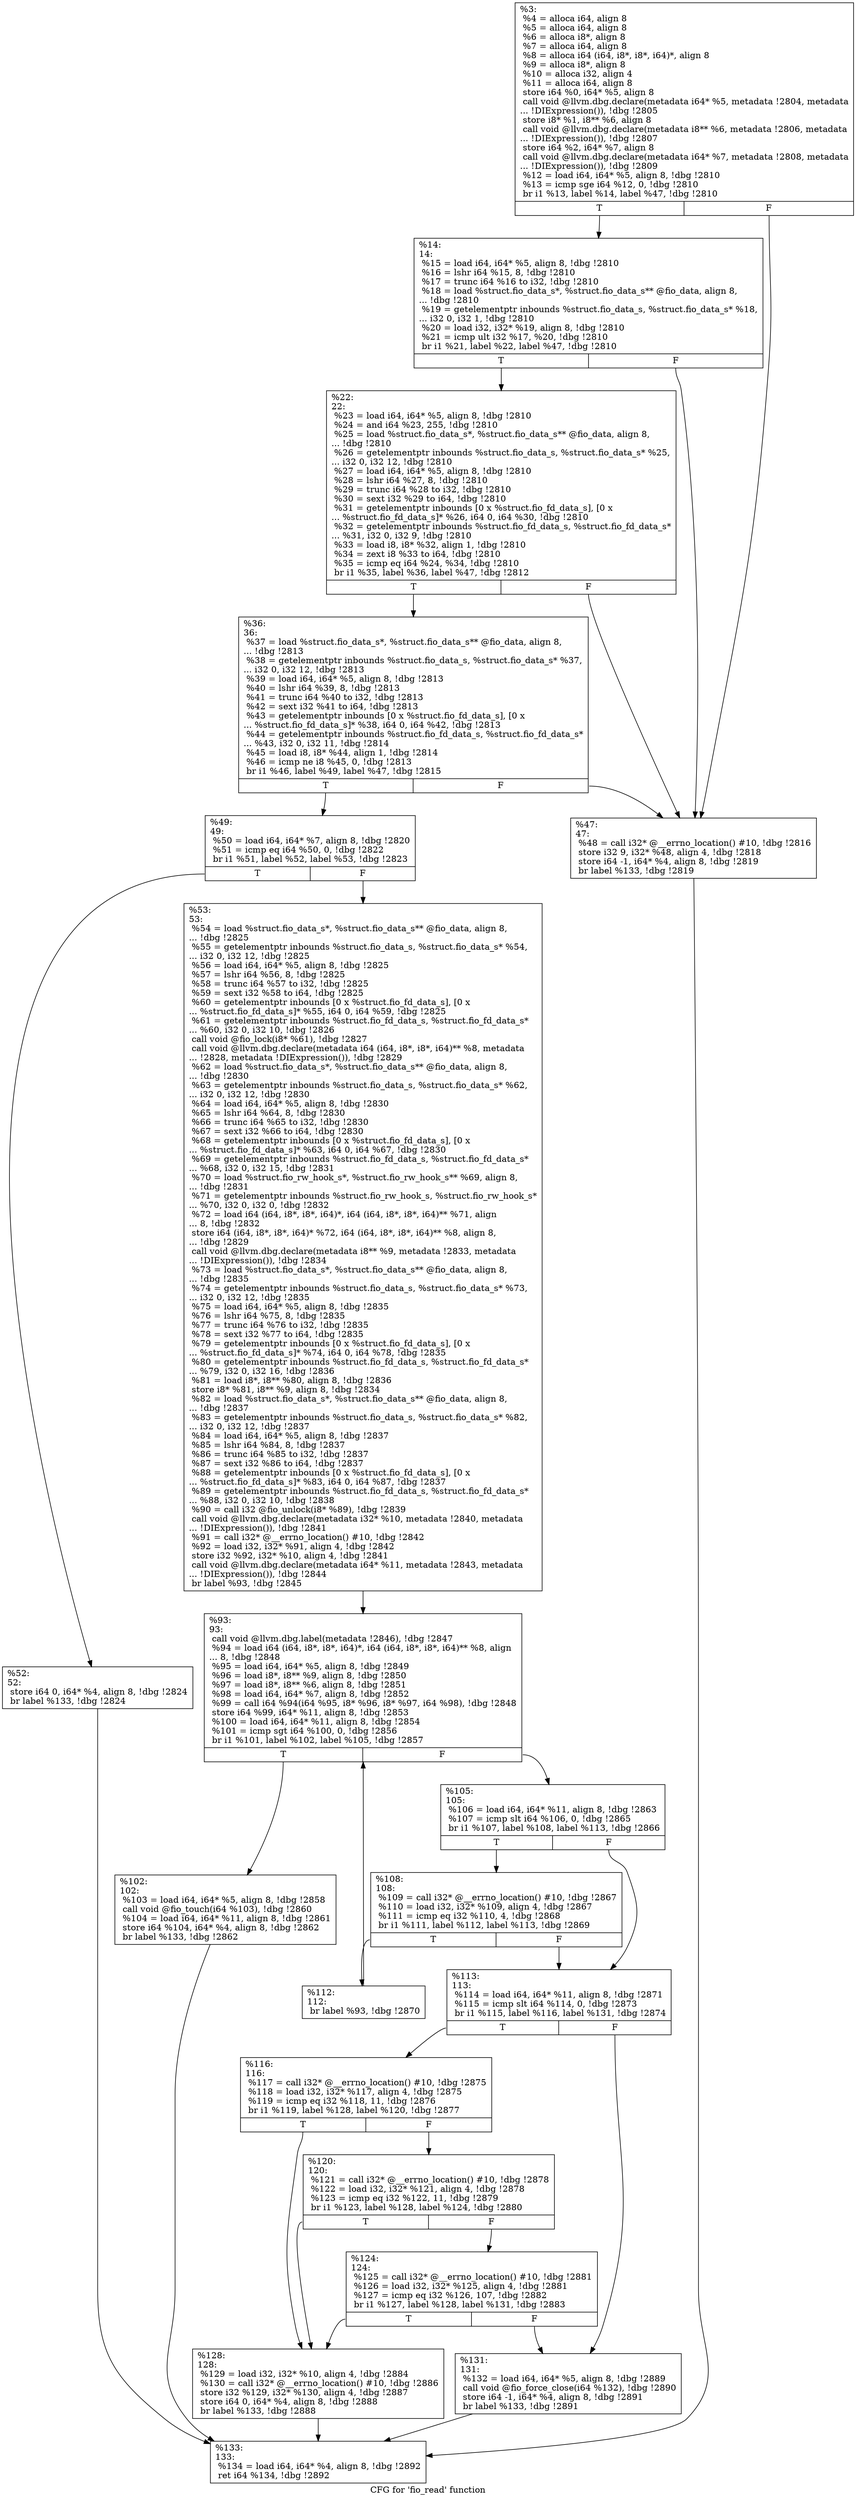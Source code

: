 digraph "CFG for 'fio_read' function" {
	label="CFG for 'fio_read' function";

	Node0x5568515d24e0 [shape=record,label="{%3:\l  %4 = alloca i64, align 8\l  %5 = alloca i64, align 8\l  %6 = alloca i8*, align 8\l  %7 = alloca i64, align 8\l  %8 = alloca i64 (i64, i8*, i8*, i64)*, align 8\l  %9 = alloca i8*, align 8\l  %10 = alloca i32, align 4\l  %11 = alloca i64, align 8\l  store i64 %0, i64* %5, align 8\l  call void @llvm.dbg.declare(metadata i64* %5, metadata !2804, metadata\l... !DIExpression()), !dbg !2805\l  store i8* %1, i8** %6, align 8\l  call void @llvm.dbg.declare(metadata i8** %6, metadata !2806, metadata\l... !DIExpression()), !dbg !2807\l  store i64 %2, i64* %7, align 8\l  call void @llvm.dbg.declare(metadata i64* %7, metadata !2808, metadata\l... !DIExpression()), !dbg !2809\l  %12 = load i64, i64* %5, align 8, !dbg !2810\l  %13 = icmp sge i64 %12, 0, !dbg !2810\l  br i1 %13, label %14, label %47, !dbg !2810\l|{<s0>T|<s1>F}}"];
	Node0x5568515d24e0:s0 -> Node0x5568515d3d40;
	Node0x5568515d24e0:s1 -> Node0x5568515d5df0;
	Node0x5568515d3d40 [shape=record,label="{%14:\l14:                                               \l  %15 = load i64, i64* %5, align 8, !dbg !2810\l  %16 = lshr i64 %15, 8, !dbg !2810\l  %17 = trunc i64 %16 to i32, !dbg !2810\l  %18 = load %struct.fio_data_s*, %struct.fio_data_s** @fio_data, align 8,\l... !dbg !2810\l  %19 = getelementptr inbounds %struct.fio_data_s, %struct.fio_data_s* %18,\l... i32 0, i32 1, !dbg !2810\l  %20 = load i32, i32* %19, align 8, !dbg !2810\l  %21 = icmp ult i32 %17, %20, !dbg !2810\l  br i1 %21, label %22, label %47, !dbg !2810\l|{<s0>T|<s1>F}}"];
	Node0x5568515d3d40:s0 -> Node0x5568515d5d50;
	Node0x5568515d3d40:s1 -> Node0x5568515d5df0;
	Node0x5568515d5d50 [shape=record,label="{%22:\l22:                                               \l  %23 = load i64, i64* %5, align 8, !dbg !2810\l  %24 = and i64 %23, 255, !dbg !2810\l  %25 = load %struct.fio_data_s*, %struct.fio_data_s** @fio_data, align 8,\l... !dbg !2810\l  %26 = getelementptr inbounds %struct.fio_data_s, %struct.fio_data_s* %25,\l... i32 0, i32 12, !dbg !2810\l  %27 = load i64, i64* %5, align 8, !dbg !2810\l  %28 = lshr i64 %27, 8, !dbg !2810\l  %29 = trunc i64 %28 to i32, !dbg !2810\l  %30 = sext i32 %29 to i64, !dbg !2810\l  %31 = getelementptr inbounds [0 x %struct.fio_fd_data_s], [0 x\l... %struct.fio_fd_data_s]* %26, i64 0, i64 %30, !dbg !2810\l  %32 = getelementptr inbounds %struct.fio_fd_data_s, %struct.fio_fd_data_s*\l... %31, i32 0, i32 9, !dbg !2810\l  %33 = load i8, i8* %32, align 1, !dbg !2810\l  %34 = zext i8 %33 to i64, !dbg !2810\l  %35 = icmp eq i64 %24, %34, !dbg !2810\l  br i1 %35, label %36, label %47, !dbg !2812\l|{<s0>T|<s1>F}}"];
	Node0x5568515d5d50:s0 -> Node0x5568515d5da0;
	Node0x5568515d5d50:s1 -> Node0x5568515d5df0;
	Node0x5568515d5da0 [shape=record,label="{%36:\l36:                                               \l  %37 = load %struct.fio_data_s*, %struct.fio_data_s** @fio_data, align 8,\l... !dbg !2813\l  %38 = getelementptr inbounds %struct.fio_data_s, %struct.fio_data_s* %37,\l... i32 0, i32 12, !dbg !2813\l  %39 = load i64, i64* %5, align 8, !dbg !2813\l  %40 = lshr i64 %39, 8, !dbg !2813\l  %41 = trunc i64 %40 to i32, !dbg !2813\l  %42 = sext i32 %41 to i64, !dbg !2813\l  %43 = getelementptr inbounds [0 x %struct.fio_fd_data_s], [0 x\l... %struct.fio_fd_data_s]* %38, i64 0, i64 %42, !dbg !2813\l  %44 = getelementptr inbounds %struct.fio_fd_data_s, %struct.fio_fd_data_s*\l... %43, i32 0, i32 11, !dbg !2814\l  %45 = load i8, i8* %44, align 1, !dbg !2814\l  %46 = icmp ne i8 %45, 0, !dbg !2813\l  br i1 %46, label %49, label %47, !dbg !2815\l|{<s0>T|<s1>F}}"];
	Node0x5568515d5da0:s0 -> Node0x5568515d5e40;
	Node0x5568515d5da0:s1 -> Node0x5568515d5df0;
	Node0x5568515d5df0 [shape=record,label="{%47:\l47:                                               \l  %48 = call i32* @__errno_location() #10, !dbg !2816\l  store i32 9, i32* %48, align 4, !dbg !2818\l  store i64 -1, i64* %4, align 8, !dbg !2819\l  br label %133, !dbg !2819\l}"];
	Node0x5568515d5df0 -> Node0x5568515d62a0;
	Node0x5568515d5e40 [shape=record,label="{%49:\l49:                                               \l  %50 = load i64, i64* %7, align 8, !dbg !2820\l  %51 = icmp eq i64 %50, 0, !dbg !2822\l  br i1 %51, label %52, label %53, !dbg !2823\l|{<s0>T|<s1>F}}"];
	Node0x5568515d5e40:s0 -> Node0x5568515d5e90;
	Node0x5568515d5e40:s1 -> Node0x5568515d5ee0;
	Node0x5568515d5e90 [shape=record,label="{%52:\l52:                                               \l  store i64 0, i64* %4, align 8, !dbg !2824\l  br label %133, !dbg !2824\l}"];
	Node0x5568515d5e90 -> Node0x5568515d62a0;
	Node0x5568515d5ee0 [shape=record,label="{%53:\l53:                                               \l  %54 = load %struct.fio_data_s*, %struct.fio_data_s** @fio_data, align 8,\l... !dbg !2825\l  %55 = getelementptr inbounds %struct.fio_data_s, %struct.fio_data_s* %54,\l... i32 0, i32 12, !dbg !2825\l  %56 = load i64, i64* %5, align 8, !dbg !2825\l  %57 = lshr i64 %56, 8, !dbg !2825\l  %58 = trunc i64 %57 to i32, !dbg !2825\l  %59 = sext i32 %58 to i64, !dbg !2825\l  %60 = getelementptr inbounds [0 x %struct.fio_fd_data_s], [0 x\l... %struct.fio_fd_data_s]* %55, i64 0, i64 %59, !dbg !2825\l  %61 = getelementptr inbounds %struct.fio_fd_data_s, %struct.fio_fd_data_s*\l... %60, i32 0, i32 10, !dbg !2826\l  call void @fio_lock(i8* %61), !dbg !2827\l  call void @llvm.dbg.declare(metadata i64 (i64, i8*, i8*, i64)** %8, metadata\l... !2828, metadata !DIExpression()), !dbg !2829\l  %62 = load %struct.fio_data_s*, %struct.fio_data_s** @fio_data, align 8,\l... !dbg !2830\l  %63 = getelementptr inbounds %struct.fio_data_s, %struct.fio_data_s* %62,\l... i32 0, i32 12, !dbg !2830\l  %64 = load i64, i64* %5, align 8, !dbg !2830\l  %65 = lshr i64 %64, 8, !dbg !2830\l  %66 = trunc i64 %65 to i32, !dbg !2830\l  %67 = sext i32 %66 to i64, !dbg !2830\l  %68 = getelementptr inbounds [0 x %struct.fio_fd_data_s], [0 x\l... %struct.fio_fd_data_s]* %63, i64 0, i64 %67, !dbg !2830\l  %69 = getelementptr inbounds %struct.fio_fd_data_s, %struct.fio_fd_data_s*\l... %68, i32 0, i32 15, !dbg !2831\l  %70 = load %struct.fio_rw_hook_s*, %struct.fio_rw_hook_s** %69, align 8,\l... !dbg !2831\l  %71 = getelementptr inbounds %struct.fio_rw_hook_s, %struct.fio_rw_hook_s*\l... %70, i32 0, i32 0, !dbg !2832\l  %72 = load i64 (i64, i8*, i8*, i64)*, i64 (i64, i8*, i8*, i64)** %71, align\l... 8, !dbg !2832\l  store i64 (i64, i8*, i8*, i64)* %72, i64 (i64, i8*, i8*, i64)** %8, align 8,\l... !dbg !2829\l  call void @llvm.dbg.declare(metadata i8** %9, metadata !2833, metadata\l... !DIExpression()), !dbg !2834\l  %73 = load %struct.fio_data_s*, %struct.fio_data_s** @fio_data, align 8,\l... !dbg !2835\l  %74 = getelementptr inbounds %struct.fio_data_s, %struct.fio_data_s* %73,\l... i32 0, i32 12, !dbg !2835\l  %75 = load i64, i64* %5, align 8, !dbg !2835\l  %76 = lshr i64 %75, 8, !dbg !2835\l  %77 = trunc i64 %76 to i32, !dbg !2835\l  %78 = sext i32 %77 to i64, !dbg !2835\l  %79 = getelementptr inbounds [0 x %struct.fio_fd_data_s], [0 x\l... %struct.fio_fd_data_s]* %74, i64 0, i64 %78, !dbg !2835\l  %80 = getelementptr inbounds %struct.fio_fd_data_s, %struct.fio_fd_data_s*\l... %79, i32 0, i32 16, !dbg !2836\l  %81 = load i8*, i8** %80, align 8, !dbg !2836\l  store i8* %81, i8** %9, align 8, !dbg !2834\l  %82 = load %struct.fio_data_s*, %struct.fio_data_s** @fio_data, align 8,\l... !dbg !2837\l  %83 = getelementptr inbounds %struct.fio_data_s, %struct.fio_data_s* %82,\l... i32 0, i32 12, !dbg !2837\l  %84 = load i64, i64* %5, align 8, !dbg !2837\l  %85 = lshr i64 %84, 8, !dbg !2837\l  %86 = trunc i64 %85 to i32, !dbg !2837\l  %87 = sext i32 %86 to i64, !dbg !2837\l  %88 = getelementptr inbounds [0 x %struct.fio_fd_data_s], [0 x\l... %struct.fio_fd_data_s]* %83, i64 0, i64 %87, !dbg !2837\l  %89 = getelementptr inbounds %struct.fio_fd_data_s, %struct.fio_fd_data_s*\l... %88, i32 0, i32 10, !dbg !2838\l  %90 = call i32 @fio_unlock(i8* %89), !dbg !2839\l  call void @llvm.dbg.declare(metadata i32* %10, metadata !2840, metadata\l... !DIExpression()), !dbg !2841\l  %91 = call i32* @__errno_location() #10, !dbg !2842\l  %92 = load i32, i32* %91, align 4, !dbg !2842\l  store i32 %92, i32* %10, align 4, !dbg !2841\l  call void @llvm.dbg.declare(metadata i64* %11, metadata !2843, metadata\l... !DIExpression()), !dbg !2844\l  br label %93, !dbg !2845\l}"];
	Node0x5568515d5ee0 -> Node0x5568515d5f30;
	Node0x5568515d5f30 [shape=record,label="{%93:\l93:                                               \l  call void @llvm.dbg.label(metadata !2846), !dbg !2847\l  %94 = load i64 (i64, i8*, i8*, i64)*, i64 (i64, i8*, i8*, i64)** %8, align\l... 8, !dbg !2848\l  %95 = load i64, i64* %5, align 8, !dbg !2849\l  %96 = load i8*, i8** %9, align 8, !dbg !2850\l  %97 = load i8*, i8** %6, align 8, !dbg !2851\l  %98 = load i64, i64* %7, align 8, !dbg !2852\l  %99 = call i64 %94(i64 %95, i8* %96, i8* %97, i64 %98), !dbg !2848\l  store i64 %99, i64* %11, align 8, !dbg !2853\l  %100 = load i64, i64* %11, align 8, !dbg !2854\l  %101 = icmp sgt i64 %100, 0, !dbg !2856\l  br i1 %101, label %102, label %105, !dbg !2857\l|{<s0>T|<s1>F}}"];
	Node0x5568515d5f30:s0 -> Node0x5568515d5f80;
	Node0x5568515d5f30:s1 -> Node0x5568515d5fd0;
	Node0x5568515d5f80 [shape=record,label="{%102:\l102:                                              \l  %103 = load i64, i64* %5, align 8, !dbg !2858\l  call void @fio_touch(i64 %103), !dbg !2860\l  %104 = load i64, i64* %11, align 8, !dbg !2861\l  store i64 %104, i64* %4, align 8, !dbg !2862\l  br label %133, !dbg !2862\l}"];
	Node0x5568515d5f80 -> Node0x5568515d62a0;
	Node0x5568515d5fd0 [shape=record,label="{%105:\l105:                                              \l  %106 = load i64, i64* %11, align 8, !dbg !2863\l  %107 = icmp slt i64 %106, 0, !dbg !2865\l  br i1 %107, label %108, label %113, !dbg !2866\l|{<s0>T|<s1>F}}"];
	Node0x5568515d5fd0:s0 -> Node0x5568515d6020;
	Node0x5568515d5fd0:s1 -> Node0x5568515d60c0;
	Node0x5568515d6020 [shape=record,label="{%108:\l108:                                              \l  %109 = call i32* @__errno_location() #10, !dbg !2867\l  %110 = load i32, i32* %109, align 4, !dbg !2867\l  %111 = icmp eq i32 %110, 4, !dbg !2868\l  br i1 %111, label %112, label %113, !dbg !2869\l|{<s0>T|<s1>F}}"];
	Node0x5568515d6020:s0 -> Node0x5568515d6070;
	Node0x5568515d6020:s1 -> Node0x5568515d60c0;
	Node0x5568515d6070 [shape=record,label="{%112:\l112:                                              \l  br label %93, !dbg !2870\l}"];
	Node0x5568515d6070 -> Node0x5568515d5f30;
	Node0x5568515d60c0 [shape=record,label="{%113:\l113:                                              \l  %114 = load i64, i64* %11, align 8, !dbg !2871\l  %115 = icmp slt i64 %114, 0, !dbg !2873\l  br i1 %115, label %116, label %131, !dbg !2874\l|{<s0>T|<s1>F}}"];
	Node0x5568515d60c0:s0 -> Node0x5568515d6110;
	Node0x5568515d60c0:s1 -> Node0x5568515d6250;
	Node0x5568515d6110 [shape=record,label="{%116:\l116:                                              \l  %117 = call i32* @__errno_location() #10, !dbg !2875\l  %118 = load i32, i32* %117, align 4, !dbg !2875\l  %119 = icmp eq i32 %118, 11, !dbg !2876\l  br i1 %119, label %128, label %120, !dbg !2877\l|{<s0>T|<s1>F}}"];
	Node0x5568515d6110:s0 -> Node0x5568515d6200;
	Node0x5568515d6110:s1 -> Node0x5568515d6160;
	Node0x5568515d6160 [shape=record,label="{%120:\l120:                                              \l  %121 = call i32* @__errno_location() #10, !dbg !2878\l  %122 = load i32, i32* %121, align 4, !dbg !2878\l  %123 = icmp eq i32 %122, 11, !dbg !2879\l  br i1 %123, label %128, label %124, !dbg !2880\l|{<s0>T|<s1>F}}"];
	Node0x5568515d6160:s0 -> Node0x5568515d6200;
	Node0x5568515d6160:s1 -> Node0x5568515d61b0;
	Node0x5568515d61b0 [shape=record,label="{%124:\l124:                                              \l  %125 = call i32* @__errno_location() #10, !dbg !2881\l  %126 = load i32, i32* %125, align 4, !dbg !2881\l  %127 = icmp eq i32 %126, 107, !dbg !2882\l  br i1 %127, label %128, label %131, !dbg !2883\l|{<s0>T|<s1>F}}"];
	Node0x5568515d61b0:s0 -> Node0x5568515d6200;
	Node0x5568515d61b0:s1 -> Node0x5568515d6250;
	Node0x5568515d6200 [shape=record,label="{%128:\l128:                                              \l  %129 = load i32, i32* %10, align 4, !dbg !2884\l  %130 = call i32* @__errno_location() #10, !dbg !2886\l  store i32 %129, i32* %130, align 4, !dbg !2887\l  store i64 0, i64* %4, align 8, !dbg !2888\l  br label %133, !dbg !2888\l}"];
	Node0x5568515d6200 -> Node0x5568515d62a0;
	Node0x5568515d6250 [shape=record,label="{%131:\l131:                                              \l  %132 = load i64, i64* %5, align 8, !dbg !2889\l  call void @fio_force_close(i64 %132), !dbg !2890\l  store i64 -1, i64* %4, align 8, !dbg !2891\l  br label %133, !dbg !2891\l}"];
	Node0x5568515d6250 -> Node0x5568515d62a0;
	Node0x5568515d62a0 [shape=record,label="{%133:\l133:                                              \l  %134 = load i64, i64* %4, align 8, !dbg !2892\l  ret i64 %134, !dbg !2892\l}"];
}
